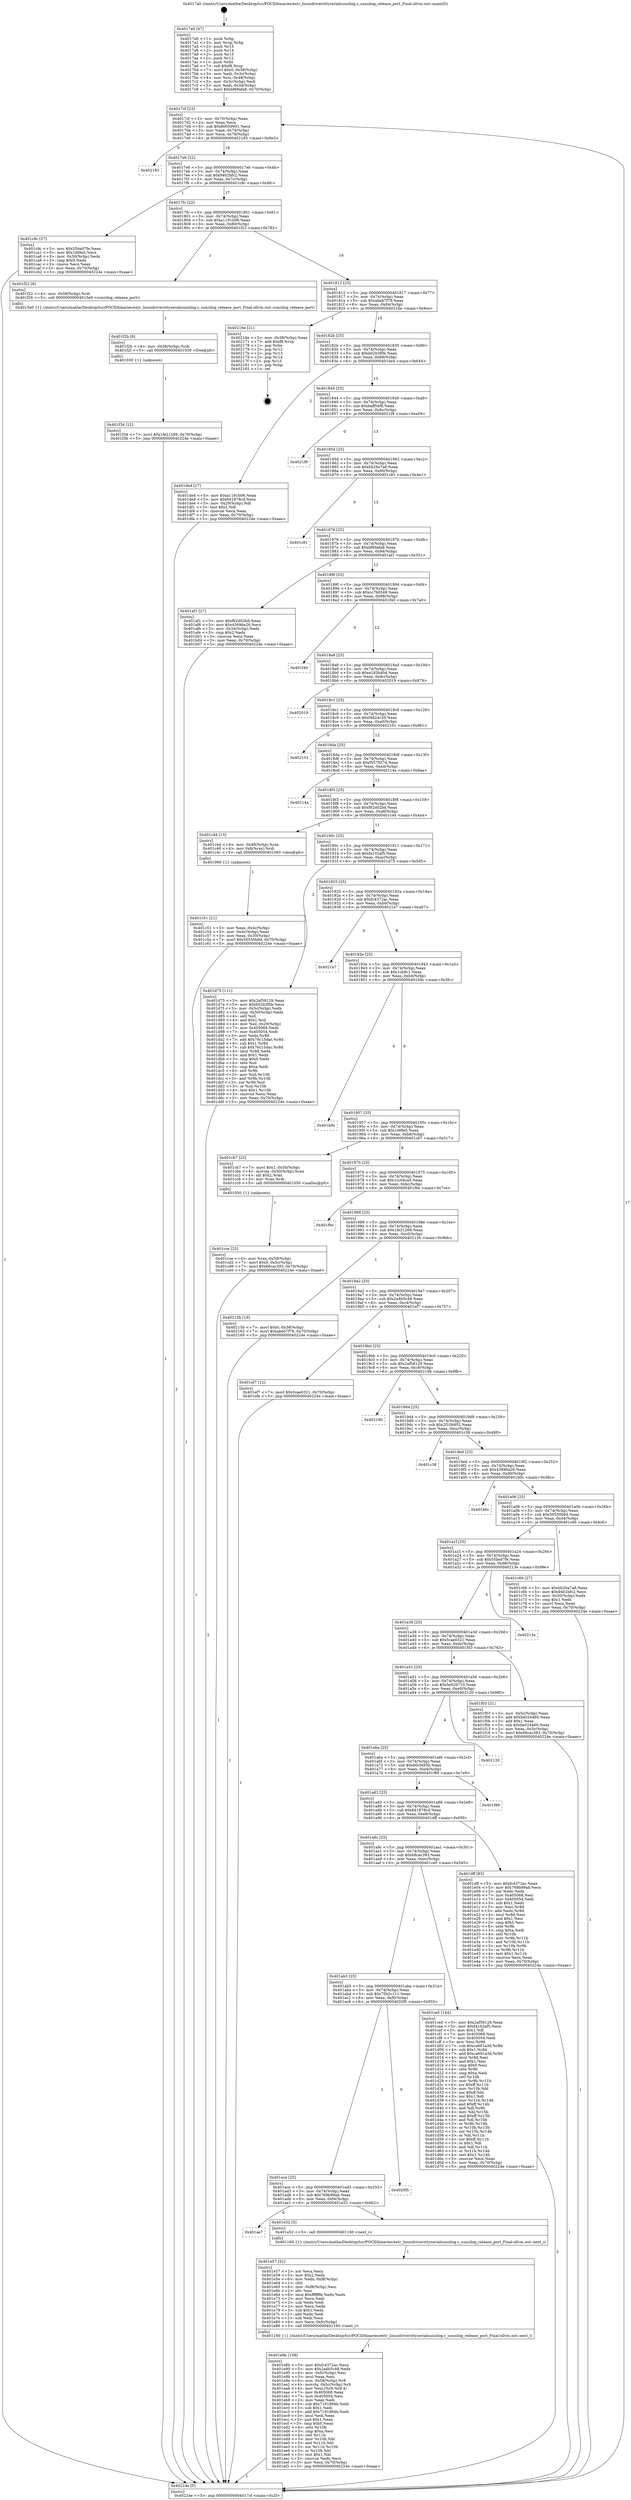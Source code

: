 digraph "0x4017a0" {
  label = "0x4017a0 (/mnt/c/Users/mathe/Desktop/tcc/POCII/binaries/extr_linuxdriversttyserialsunzilog.c_sunzilog_release_port_Final-ollvm.out::main(0))"
  labelloc = "t"
  node[shape=record]

  Entry [label="",width=0.3,height=0.3,shape=circle,fillcolor=black,style=filled]
  "0x4017cf" [label="{
     0x4017cf [23]\l
     | [instrs]\l
     &nbsp;&nbsp;0x4017cf \<+3\>: mov -0x70(%rbp),%eax\l
     &nbsp;&nbsp;0x4017d2 \<+2\>: mov %eax,%ecx\l
     &nbsp;&nbsp;0x4017d4 \<+6\>: sub $0x80059901,%ecx\l
     &nbsp;&nbsp;0x4017da \<+3\>: mov %eax,-0x74(%rbp)\l
     &nbsp;&nbsp;0x4017dd \<+3\>: mov %ecx,-0x78(%rbp)\l
     &nbsp;&nbsp;0x4017e0 \<+6\>: je 0000000000402183 \<main+0x9e3\>\l
  }"]
  "0x402183" [label="{
     0x402183\l
  }", style=dashed]
  "0x4017e6" [label="{
     0x4017e6 [22]\l
     | [instrs]\l
     &nbsp;&nbsp;0x4017e6 \<+5\>: jmp 00000000004017eb \<main+0x4b\>\l
     &nbsp;&nbsp;0x4017eb \<+3\>: mov -0x74(%rbp),%eax\l
     &nbsp;&nbsp;0x4017ee \<+5\>: sub $0x9402bfc2,%eax\l
     &nbsp;&nbsp;0x4017f3 \<+3\>: mov %eax,-0x7c(%rbp)\l
     &nbsp;&nbsp;0x4017f6 \<+6\>: je 0000000000401c9c \<main+0x4fc\>\l
  }"]
  Exit [label="",width=0.3,height=0.3,shape=circle,fillcolor=black,style=filled,peripheries=2]
  "0x401c9c" [label="{
     0x401c9c [27]\l
     | [instrs]\l
     &nbsp;&nbsp;0x401c9c \<+5\>: mov $0x55ba07fe,%eax\l
     &nbsp;&nbsp;0x401ca1 \<+5\>: mov $0x1fd9e5,%ecx\l
     &nbsp;&nbsp;0x401ca6 \<+3\>: mov -0x30(%rbp),%edx\l
     &nbsp;&nbsp;0x401ca9 \<+3\>: cmp $0x0,%edx\l
     &nbsp;&nbsp;0x401cac \<+3\>: cmove %ecx,%eax\l
     &nbsp;&nbsp;0x401caf \<+3\>: mov %eax,-0x70(%rbp)\l
     &nbsp;&nbsp;0x401cb2 \<+5\>: jmp 000000000040224e \<main+0xaae\>\l
  }"]
  "0x4017fc" [label="{
     0x4017fc [22]\l
     | [instrs]\l
     &nbsp;&nbsp;0x4017fc \<+5\>: jmp 0000000000401801 \<main+0x61\>\l
     &nbsp;&nbsp;0x401801 \<+3\>: mov -0x74(%rbp),%eax\l
     &nbsp;&nbsp;0x401804 \<+5\>: sub $0xa1191b06,%eax\l
     &nbsp;&nbsp;0x401809 \<+3\>: mov %eax,-0x80(%rbp)\l
     &nbsp;&nbsp;0x40180c \<+6\>: je 0000000000401f22 \<main+0x782\>\l
  }"]
  "0x401f34" [label="{
     0x401f34 [12]\l
     | [instrs]\l
     &nbsp;&nbsp;0x401f34 \<+7\>: movl $0x1fe21269,-0x70(%rbp)\l
     &nbsp;&nbsp;0x401f3b \<+5\>: jmp 000000000040224e \<main+0xaae\>\l
  }"]
  "0x401f22" [label="{
     0x401f22 [9]\l
     | [instrs]\l
     &nbsp;&nbsp;0x401f22 \<+4\>: mov -0x58(%rbp),%rdi\l
     &nbsp;&nbsp;0x401f26 \<+5\>: call 00000000004015e0 \<sunzilog_release_port\>\l
     | [calls]\l
     &nbsp;&nbsp;0x4015e0 \{1\} (/mnt/c/Users/mathe/Desktop/tcc/POCII/binaries/extr_linuxdriversttyserialsunzilog.c_sunzilog_release_port_Final-ollvm.out::sunzilog_release_port)\l
  }"]
  "0x401812" [label="{
     0x401812 [25]\l
     | [instrs]\l
     &nbsp;&nbsp;0x401812 \<+5\>: jmp 0000000000401817 \<main+0x77\>\l
     &nbsp;&nbsp;0x401817 \<+3\>: mov -0x74(%rbp),%eax\l
     &nbsp;&nbsp;0x40181a \<+5\>: sub $0xabeb7f78,%eax\l
     &nbsp;&nbsp;0x40181f \<+6\>: mov %eax,-0x84(%rbp)\l
     &nbsp;&nbsp;0x401825 \<+6\>: je 000000000040216e \<main+0x9ce\>\l
  }"]
  "0x401f2b" [label="{
     0x401f2b [9]\l
     | [instrs]\l
     &nbsp;&nbsp;0x401f2b \<+4\>: mov -0x58(%rbp),%rdi\l
     &nbsp;&nbsp;0x401f2f \<+5\>: call 0000000000401030 \<free@plt\>\l
     | [calls]\l
     &nbsp;&nbsp;0x401030 \{1\} (unknown)\l
  }"]
  "0x40216e" [label="{
     0x40216e [21]\l
     | [instrs]\l
     &nbsp;&nbsp;0x40216e \<+3\>: mov -0x38(%rbp),%eax\l
     &nbsp;&nbsp;0x402171 \<+7\>: add $0xf8,%rsp\l
     &nbsp;&nbsp;0x402178 \<+1\>: pop %rbx\l
     &nbsp;&nbsp;0x402179 \<+2\>: pop %r12\l
     &nbsp;&nbsp;0x40217b \<+2\>: pop %r13\l
     &nbsp;&nbsp;0x40217d \<+2\>: pop %r14\l
     &nbsp;&nbsp;0x40217f \<+2\>: pop %r15\l
     &nbsp;&nbsp;0x402181 \<+1\>: pop %rbp\l
     &nbsp;&nbsp;0x402182 \<+1\>: ret\l
  }"]
  "0x40182b" [label="{
     0x40182b [25]\l
     | [instrs]\l
     &nbsp;&nbsp;0x40182b \<+5\>: jmp 0000000000401830 \<main+0x90\>\l
     &nbsp;&nbsp;0x401830 \<+3\>: mov -0x74(%rbp),%eax\l
     &nbsp;&nbsp;0x401833 \<+5\>: sub $0xb02b3f0b,%eax\l
     &nbsp;&nbsp;0x401838 \<+6\>: mov %eax,-0x88(%rbp)\l
     &nbsp;&nbsp;0x40183e \<+6\>: je 0000000000401de4 \<main+0x644\>\l
  }"]
  "0x401e8b" [label="{
     0x401e8b [108]\l
     | [instrs]\l
     &nbsp;&nbsp;0x401e8b \<+5\>: mov $0xfc4372ac,%ecx\l
     &nbsp;&nbsp;0x401e90 \<+5\>: mov $0x2a4b5c48,%edx\l
     &nbsp;&nbsp;0x401e95 \<+6\>: mov -0xfc(%rbp),%esi\l
     &nbsp;&nbsp;0x401e9b \<+3\>: imul %eax,%esi\l
     &nbsp;&nbsp;0x401e9e \<+4\>: mov -0x58(%rbp),%r8\l
     &nbsp;&nbsp;0x401ea2 \<+4\>: movslq -0x5c(%rbp),%r9\l
     &nbsp;&nbsp;0x401ea6 \<+4\>: mov %esi,(%r8,%r9,4)\l
     &nbsp;&nbsp;0x401eaa \<+7\>: mov 0x405068,%eax\l
     &nbsp;&nbsp;0x401eb1 \<+7\>: mov 0x405054,%esi\l
     &nbsp;&nbsp;0x401eb8 \<+2\>: mov %eax,%edi\l
     &nbsp;&nbsp;0x401eba \<+6\>: sub $0x7191864b,%edi\l
     &nbsp;&nbsp;0x401ec0 \<+3\>: sub $0x1,%edi\l
     &nbsp;&nbsp;0x401ec3 \<+6\>: add $0x7191864b,%edi\l
     &nbsp;&nbsp;0x401ec9 \<+3\>: imul %edi,%eax\l
     &nbsp;&nbsp;0x401ecc \<+3\>: and $0x1,%eax\l
     &nbsp;&nbsp;0x401ecf \<+3\>: cmp $0x0,%eax\l
     &nbsp;&nbsp;0x401ed2 \<+4\>: sete %r10b\l
     &nbsp;&nbsp;0x401ed6 \<+3\>: cmp $0xa,%esi\l
     &nbsp;&nbsp;0x401ed9 \<+4\>: setl %r11b\l
     &nbsp;&nbsp;0x401edd \<+3\>: mov %r10b,%bl\l
     &nbsp;&nbsp;0x401ee0 \<+3\>: and %r11b,%bl\l
     &nbsp;&nbsp;0x401ee3 \<+3\>: xor %r11b,%r10b\l
     &nbsp;&nbsp;0x401ee6 \<+3\>: or %r10b,%bl\l
     &nbsp;&nbsp;0x401ee9 \<+3\>: test $0x1,%bl\l
     &nbsp;&nbsp;0x401eec \<+3\>: cmovne %edx,%ecx\l
     &nbsp;&nbsp;0x401eef \<+3\>: mov %ecx,-0x70(%rbp)\l
     &nbsp;&nbsp;0x401ef2 \<+5\>: jmp 000000000040224e \<main+0xaae\>\l
  }"]
  "0x401de4" [label="{
     0x401de4 [27]\l
     | [instrs]\l
     &nbsp;&nbsp;0x401de4 \<+5\>: mov $0xa1191b06,%eax\l
     &nbsp;&nbsp;0x401de9 \<+5\>: mov $0x641878cd,%ecx\l
     &nbsp;&nbsp;0x401dee \<+3\>: mov -0x29(%rbp),%dl\l
     &nbsp;&nbsp;0x401df1 \<+3\>: test $0x1,%dl\l
     &nbsp;&nbsp;0x401df4 \<+3\>: cmovne %ecx,%eax\l
     &nbsp;&nbsp;0x401df7 \<+3\>: mov %eax,-0x70(%rbp)\l
     &nbsp;&nbsp;0x401dfa \<+5\>: jmp 000000000040224e \<main+0xaae\>\l
  }"]
  "0x401844" [label="{
     0x401844 [25]\l
     | [instrs]\l
     &nbsp;&nbsp;0x401844 \<+5\>: jmp 0000000000401849 \<main+0xa9\>\l
     &nbsp;&nbsp;0x401849 \<+3\>: mov -0x74(%rbp),%eax\l
     &nbsp;&nbsp;0x40184c \<+5\>: sub $0xbaff54f8,%eax\l
     &nbsp;&nbsp;0x401851 \<+6\>: mov %eax,-0x8c(%rbp)\l
     &nbsp;&nbsp;0x401857 \<+6\>: je 00000000004021f9 \<main+0xa59\>\l
  }"]
  "0x401e57" [label="{
     0x401e57 [52]\l
     | [instrs]\l
     &nbsp;&nbsp;0x401e57 \<+2\>: xor %ecx,%ecx\l
     &nbsp;&nbsp;0x401e59 \<+5\>: mov $0x2,%edx\l
     &nbsp;&nbsp;0x401e5e \<+6\>: mov %edx,-0xf8(%rbp)\l
     &nbsp;&nbsp;0x401e64 \<+1\>: cltd\l
     &nbsp;&nbsp;0x401e65 \<+6\>: mov -0xf8(%rbp),%esi\l
     &nbsp;&nbsp;0x401e6b \<+2\>: idiv %esi\l
     &nbsp;&nbsp;0x401e6d \<+6\>: imul $0xfffffffe,%edx,%edx\l
     &nbsp;&nbsp;0x401e73 \<+2\>: mov %ecx,%edi\l
     &nbsp;&nbsp;0x401e75 \<+2\>: sub %edx,%edi\l
     &nbsp;&nbsp;0x401e77 \<+2\>: mov %ecx,%edx\l
     &nbsp;&nbsp;0x401e79 \<+3\>: sub $0x1,%edx\l
     &nbsp;&nbsp;0x401e7c \<+2\>: add %edx,%edi\l
     &nbsp;&nbsp;0x401e7e \<+2\>: sub %edi,%ecx\l
     &nbsp;&nbsp;0x401e80 \<+6\>: mov %ecx,-0xfc(%rbp)\l
     &nbsp;&nbsp;0x401e86 \<+5\>: call 0000000000401160 \<next_i\>\l
     | [calls]\l
     &nbsp;&nbsp;0x401160 \{1\} (/mnt/c/Users/mathe/Desktop/tcc/POCII/binaries/extr_linuxdriversttyserialsunzilog.c_sunzilog_release_port_Final-ollvm.out::next_i)\l
  }"]
  "0x4021f9" [label="{
     0x4021f9\l
  }", style=dashed]
  "0x40185d" [label="{
     0x40185d [25]\l
     | [instrs]\l
     &nbsp;&nbsp;0x40185d \<+5\>: jmp 0000000000401862 \<main+0xc2\>\l
     &nbsp;&nbsp;0x401862 \<+3\>: mov -0x74(%rbp),%eax\l
     &nbsp;&nbsp;0x401865 \<+5\>: sub $0xbb29a7a8,%eax\l
     &nbsp;&nbsp;0x40186a \<+6\>: mov %eax,-0x90(%rbp)\l
     &nbsp;&nbsp;0x401870 \<+6\>: je 0000000000401c81 \<main+0x4e1\>\l
  }"]
  "0x401ae7" [label="{
     0x401ae7\l
  }", style=dashed]
  "0x401c81" [label="{
     0x401c81\l
  }", style=dashed]
  "0x401876" [label="{
     0x401876 [25]\l
     | [instrs]\l
     &nbsp;&nbsp;0x401876 \<+5\>: jmp 000000000040187b \<main+0xdb\>\l
     &nbsp;&nbsp;0x40187b \<+3\>: mov -0x74(%rbp),%eax\l
     &nbsp;&nbsp;0x40187e \<+5\>: sub $0xbf69afa8,%eax\l
     &nbsp;&nbsp;0x401883 \<+6\>: mov %eax,-0x94(%rbp)\l
     &nbsp;&nbsp;0x401889 \<+6\>: je 0000000000401af1 \<main+0x351\>\l
  }"]
  "0x401e52" [label="{
     0x401e52 [5]\l
     | [instrs]\l
     &nbsp;&nbsp;0x401e52 \<+5\>: call 0000000000401160 \<next_i\>\l
     | [calls]\l
     &nbsp;&nbsp;0x401160 \{1\} (/mnt/c/Users/mathe/Desktop/tcc/POCII/binaries/extr_linuxdriversttyserialsunzilog.c_sunzilog_release_port_Final-ollvm.out::next_i)\l
  }"]
  "0x401af1" [label="{
     0x401af1 [27]\l
     | [instrs]\l
     &nbsp;&nbsp;0x401af1 \<+5\>: mov $0xf62d02bd,%eax\l
     &nbsp;&nbsp;0x401af6 \<+5\>: mov $0x43696a26,%ecx\l
     &nbsp;&nbsp;0x401afb \<+3\>: mov -0x34(%rbp),%edx\l
     &nbsp;&nbsp;0x401afe \<+3\>: cmp $0x2,%edx\l
     &nbsp;&nbsp;0x401b01 \<+3\>: cmovne %ecx,%eax\l
     &nbsp;&nbsp;0x401b04 \<+3\>: mov %eax,-0x70(%rbp)\l
     &nbsp;&nbsp;0x401b07 \<+5\>: jmp 000000000040224e \<main+0xaae\>\l
  }"]
  "0x40188f" [label="{
     0x40188f [25]\l
     | [instrs]\l
     &nbsp;&nbsp;0x40188f \<+5\>: jmp 0000000000401894 \<main+0xf4\>\l
     &nbsp;&nbsp;0x401894 \<+3\>: mov -0x74(%rbp),%eax\l
     &nbsp;&nbsp;0x401897 \<+5\>: sub $0xcc7b0549,%eax\l
     &nbsp;&nbsp;0x40189c \<+6\>: mov %eax,-0x98(%rbp)\l
     &nbsp;&nbsp;0x4018a2 \<+6\>: je 0000000000401f40 \<main+0x7a0\>\l
  }"]
  "0x40224e" [label="{
     0x40224e [5]\l
     | [instrs]\l
     &nbsp;&nbsp;0x40224e \<+5\>: jmp 00000000004017cf \<main+0x2f\>\l
  }"]
  "0x4017a0" [label="{
     0x4017a0 [47]\l
     | [instrs]\l
     &nbsp;&nbsp;0x4017a0 \<+1\>: push %rbp\l
     &nbsp;&nbsp;0x4017a1 \<+3\>: mov %rsp,%rbp\l
     &nbsp;&nbsp;0x4017a4 \<+2\>: push %r15\l
     &nbsp;&nbsp;0x4017a6 \<+2\>: push %r14\l
     &nbsp;&nbsp;0x4017a8 \<+2\>: push %r13\l
     &nbsp;&nbsp;0x4017aa \<+2\>: push %r12\l
     &nbsp;&nbsp;0x4017ac \<+1\>: push %rbx\l
     &nbsp;&nbsp;0x4017ad \<+7\>: sub $0xf8,%rsp\l
     &nbsp;&nbsp;0x4017b4 \<+7\>: movl $0x0,-0x38(%rbp)\l
     &nbsp;&nbsp;0x4017bb \<+3\>: mov %edi,-0x3c(%rbp)\l
     &nbsp;&nbsp;0x4017be \<+4\>: mov %rsi,-0x48(%rbp)\l
     &nbsp;&nbsp;0x4017c2 \<+3\>: mov -0x3c(%rbp),%edi\l
     &nbsp;&nbsp;0x4017c5 \<+3\>: mov %edi,-0x34(%rbp)\l
     &nbsp;&nbsp;0x4017c8 \<+7\>: movl $0xbf69afa8,-0x70(%rbp)\l
  }"]
  "0x401ace" [label="{
     0x401ace [25]\l
     | [instrs]\l
     &nbsp;&nbsp;0x401ace \<+5\>: jmp 0000000000401ad3 \<main+0x333\>\l
     &nbsp;&nbsp;0x401ad3 \<+3\>: mov -0x74(%rbp),%eax\l
     &nbsp;&nbsp;0x401ad6 \<+5\>: sub $0x769b99ab,%eax\l
     &nbsp;&nbsp;0x401adb \<+6\>: mov %eax,-0xf4(%rbp)\l
     &nbsp;&nbsp;0x401ae1 \<+6\>: je 0000000000401e52 \<main+0x6b2\>\l
  }"]
  "0x401f40" [label="{
     0x401f40\l
  }", style=dashed]
  "0x4018a8" [label="{
     0x4018a8 [25]\l
     | [instrs]\l
     &nbsp;&nbsp;0x4018a8 \<+5\>: jmp 00000000004018ad \<main+0x10d\>\l
     &nbsp;&nbsp;0x4018ad \<+3\>: mov -0x74(%rbp),%eax\l
     &nbsp;&nbsp;0x4018b0 \<+5\>: sub $0xe183b40d,%eax\l
     &nbsp;&nbsp;0x4018b5 \<+6\>: mov %eax,-0x9c(%rbp)\l
     &nbsp;&nbsp;0x4018bb \<+6\>: je 0000000000402019 \<main+0x879\>\l
  }"]
  "0x4020f5" [label="{
     0x4020f5\l
  }", style=dashed]
  "0x402019" [label="{
     0x402019\l
  }", style=dashed]
  "0x4018c1" [label="{
     0x4018c1 [25]\l
     | [instrs]\l
     &nbsp;&nbsp;0x4018c1 \<+5\>: jmp 00000000004018c6 \<main+0x126\>\l
     &nbsp;&nbsp;0x4018c6 \<+3\>: mov -0x74(%rbp),%eax\l
     &nbsp;&nbsp;0x4018c9 \<+5\>: sub $0xf4624c35,%eax\l
     &nbsp;&nbsp;0x4018ce \<+6\>: mov %eax,-0xa0(%rbp)\l
     &nbsp;&nbsp;0x4018d4 \<+6\>: je 0000000000402101 \<main+0x961\>\l
  }"]
  "0x401ab5" [label="{
     0x401ab5 [25]\l
     | [instrs]\l
     &nbsp;&nbsp;0x401ab5 \<+5\>: jmp 0000000000401aba \<main+0x31a\>\l
     &nbsp;&nbsp;0x401aba \<+3\>: mov -0x74(%rbp),%eax\l
     &nbsp;&nbsp;0x401abd \<+5\>: sub $0x75b2c111,%eax\l
     &nbsp;&nbsp;0x401ac2 \<+6\>: mov %eax,-0xf0(%rbp)\l
     &nbsp;&nbsp;0x401ac8 \<+6\>: je 00000000004020f5 \<main+0x955\>\l
  }"]
  "0x402101" [label="{
     0x402101\l
  }", style=dashed]
  "0x4018da" [label="{
     0x4018da [25]\l
     | [instrs]\l
     &nbsp;&nbsp;0x4018da \<+5\>: jmp 00000000004018df \<main+0x13f\>\l
     &nbsp;&nbsp;0x4018df \<+3\>: mov -0x74(%rbp),%eax\l
     &nbsp;&nbsp;0x4018e2 \<+5\>: sub $0xf557837d,%eax\l
     &nbsp;&nbsp;0x4018e7 \<+6\>: mov %eax,-0xa4(%rbp)\l
     &nbsp;&nbsp;0x4018ed \<+6\>: je 000000000040214a \<main+0x9aa\>\l
  }"]
  "0x401ce5" [label="{
     0x401ce5 [144]\l
     | [instrs]\l
     &nbsp;&nbsp;0x401ce5 \<+5\>: mov $0x2af58129,%eax\l
     &nbsp;&nbsp;0x401cea \<+5\>: mov $0xfa102af5,%ecx\l
     &nbsp;&nbsp;0x401cef \<+2\>: mov $0x1,%dl\l
     &nbsp;&nbsp;0x401cf1 \<+7\>: mov 0x405068,%esi\l
     &nbsp;&nbsp;0x401cf8 \<+7\>: mov 0x405054,%edi\l
     &nbsp;&nbsp;0x401cff \<+3\>: mov %esi,%r8d\l
     &nbsp;&nbsp;0x401d02 \<+7\>: sub $0xca601a3d,%r8d\l
     &nbsp;&nbsp;0x401d09 \<+4\>: sub $0x1,%r8d\l
     &nbsp;&nbsp;0x401d0d \<+7\>: add $0xca601a3d,%r8d\l
     &nbsp;&nbsp;0x401d14 \<+4\>: imul %r8d,%esi\l
     &nbsp;&nbsp;0x401d18 \<+3\>: and $0x1,%esi\l
     &nbsp;&nbsp;0x401d1b \<+3\>: cmp $0x0,%esi\l
     &nbsp;&nbsp;0x401d1e \<+4\>: sete %r9b\l
     &nbsp;&nbsp;0x401d22 \<+3\>: cmp $0xa,%edi\l
     &nbsp;&nbsp;0x401d25 \<+4\>: setl %r10b\l
     &nbsp;&nbsp;0x401d29 \<+3\>: mov %r9b,%r11b\l
     &nbsp;&nbsp;0x401d2c \<+4\>: xor $0xff,%r11b\l
     &nbsp;&nbsp;0x401d30 \<+3\>: mov %r10b,%bl\l
     &nbsp;&nbsp;0x401d33 \<+3\>: xor $0xff,%bl\l
     &nbsp;&nbsp;0x401d36 \<+3\>: xor $0x1,%dl\l
     &nbsp;&nbsp;0x401d39 \<+3\>: mov %r11b,%r14b\l
     &nbsp;&nbsp;0x401d3c \<+4\>: and $0xff,%r14b\l
     &nbsp;&nbsp;0x401d40 \<+3\>: and %dl,%r9b\l
     &nbsp;&nbsp;0x401d43 \<+3\>: mov %bl,%r15b\l
     &nbsp;&nbsp;0x401d46 \<+4\>: and $0xff,%r15b\l
     &nbsp;&nbsp;0x401d4a \<+3\>: and %dl,%r10b\l
     &nbsp;&nbsp;0x401d4d \<+3\>: or %r9b,%r14b\l
     &nbsp;&nbsp;0x401d50 \<+3\>: or %r10b,%r15b\l
     &nbsp;&nbsp;0x401d53 \<+3\>: xor %r15b,%r14b\l
     &nbsp;&nbsp;0x401d56 \<+3\>: or %bl,%r11b\l
     &nbsp;&nbsp;0x401d59 \<+4\>: xor $0xff,%r11b\l
     &nbsp;&nbsp;0x401d5d \<+3\>: or $0x1,%dl\l
     &nbsp;&nbsp;0x401d60 \<+3\>: and %dl,%r11b\l
     &nbsp;&nbsp;0x401d63 \<+3\>: or %r11b,%r14b\l
     &nbsp;&nbsp;0x401d66 \<+4\>: test $0x1,%r14b\l
     &nbsp;&nbsp;0x401d6a \<+3\>: cmovne %ecx,%eax\l
     &nbsp;&nbsp;0x401d6d \<+3\>: mov %eax,-0x70(%rbp)\l
     &nbsp;&nbsp;0x401d70 \<+5\>: jmp 000000000040224e \<main+0xaae\>\l
  }"]
  "0x40214a" [label="{
     0x40214a\l
  }", style=dashed]
  "0x4018f3" [label="{
     0x4018f3 [25]\l
     | [instrs]\l
     &nbsp;&nbsp;0x4018f3 \<+5\>: jmp 00000000004018f8 \<main+0x158\>\l
     &nbsp;&nbsp;0x4018f8 \<+3\>: mov -0x74(%rbp),%eax\l
     &nbsp;&nbsp;0x4018fb \<+5\>: sub $0xf62d02bd,%eax\l
     &nbsp;&nbsp;0x401900 \<+6\>: mov %eax,-0xa8(%rbp)\l
     &nbsp;&nbsp;0x401906 \<+6\>: je 0000000000401c44 \<main+0x4a4\>\l
  }"]
  "0x401a9c" [label="{
     0x401a9c [25]\l
     | [instrs]\l
     &nbsp;&nbsp;0x401a9c \<+5\>: jmp 0000000000401aa1 \<main+0x301\>\l
     &nbsp;&nbsp;0x401aa1 \<+3\>: mov -0x74(%rbp),%eax\l
     &nbsp;&nbsp;0x401aa4 \<+5\>: sub $0x68cac393,%eax\l
     &nbsp;&nbsp;0x401aa9 \<+6\>: mov %eax,-0xec(%rbp)\l
     &nbsp;&nbsp;0x401aaf \<+6\>: je 0000000000401ce5 \<main+0x545\>\l
  }"]
  "0x401c44" [label="{
     0x401c44 [13]\l
     | [instrs]\l
     &nbsp;&nbsp;0x401c44 \<+4\>: mov -0x48(%rbp),%rax\l
     &nbsp;&nbsp;0x401c48 \<+4\>: mov 0x8(%rax),%rdi\l
     &nbsp;&nbsp;0x401c4c \<+5\>: call 0000000000401060 \<atoi@plt\>\l
     | [calls]\l
     &nbsp;&nbsp;0x401060 \{1\} (unknown)\l
  }"]
  "0x40190c" [label="{
     0x40190c [25]\l
     | [instrs]\l
     &nbsp;&nbsp;0x40190c \<+5\>: jmp 0000000000401911 \<main+0x171\>\l
     &nbsp;&nbsp;0x401911 \<+3\>: mov -0x74(%rbp),%eax\l
     &nbsp;&nbsp;0x401914 \<+5\>: sub $0xfa102af5,%eax\l
     &nbsp;&nbsp;0x401919 \<+6\>: mov %eax,-0xac(%rbp)\l
     &nbsp;&nbsp;0x40191f \<+6\>: je 0000000000401d75 \<main+0x5d5\>\l
  }"]
  "0x401c51" [label="{
     0x401c51 [21]\l
     | [instrs]\l
     &nbsp;&nbsp;0x401c51 \<+3\>: mov %eax,-0x4c(%rbp)\l
     &nbsp;&nbsp;0x401c54 \<+3\>: mov -0x4c(%rbp),%eax\l
     &nbsp;&nbsp;0x401c57 \<+3\>: mov %eax,-0x30(%rbp)\l
     &nbsp;&nbsp;0x401c5a \<+7\>: movl $0x50550b6d,-0x70(%rbp)\l
     &nbsp;&nbsp;0x401c61 \<+5\>: jmp 000000000040224e \<main+0xaae\>\l
  }"]
  "0x401dff" [label="{
     0x401dff [83]\l
     | [instrs]\l
     &nbsp;&nbsp;0x401dff \<+5\>: mov $0xfc4372ac,%eax\l
     &nbsp;&nbsp;0x401e04 \<+5\>: mov $0x769b99ab,%ecx\l
     &nbsp;&nbsp;0x401e09 \<+2\>: xor %edx,%edx\l
     &nbsp;&nbsp;0x401e0b \<+7\>: mov 0x405068,%esi\l
     &nbsp;&nbsp;0x401e12 \<+7\>: mov 0x405054,%edi\l
     &nbsp;&nbsp;0x401e19 \<+3\>: sub $0x1,%edx\l
     &nbsp;&nbsp;0x401e1c \<+3\>: mov %esi,%r8d\l
     &nbsp;&nbsp;0x401e1f \<+3\>: add %edx,%r8d\l
     &nbsp;&nbsp;0x401e22 \<+4\>: imul %r8d,%esi\l
     &nbsp;&nbsp;0x401e26 \<+3\>: and $0x1,%esi\l
     &nbsp;&nbsp;0x401e29 \<+3\>: cmp $0x0,%esi\l
     &nbsp;&nbsp;0x401e2c \<+4\>: sete %r9b\l
     &nbsp;&nbsp;0x401e30 \<+3\>: cmp $0xa,%edi\l
     &nbsp;&nbsp;0x401e33 \<+4\>: setl %r10b\l
     &nbsp;&nbsp;0x401e37 \<+3\>: mov %r9b,%r11b\l
     &nbsp;&nbsp;0x401e3a \<+3\>: and %r10b,%r11b\l
     &nbsp;&nbsp;0x401e3d \<+3\>: xor %r10b,%r9b\l
     &nbsp;&nbsp;0x401e40 \<+3\>: or %r9b,%r11b\l
     &nbsp;&nbsp;0x401e43 \<+4\>: test $0x1,%r11b\l
     &nbsp;&nbsp;0x401e47 \<+3\>: cmovne %ecx,%eax\l
     &nbsp;&nbsp;0x401e4a \<+3\>: mov %eax,-0x70(%rbp)\l
     &nbsp;&nbsp;0x401e4d \<+5\>: jmp 000000000040224e \<main+0xaae\>\l
  }"]
  "0x401d75" [label="{
     0x401d75 [111]\l
     | [instrs]\l
     &nbsp;&nbsp;0x401d75 \<+5\>: mov $0x2af58129,%eax\l
     &nbsp;&nbsp;0x401d7a \<+5\>: mov $0xb02b3f0b,%ecx\l
     &nbsp;&nbsp;0x401d7f \<+3\>: mov -0x5c(%rbp),%edx\l
     &nbsp;&nbsp;0x401d82 \<+3\>: cmp -0x50(%rbp),%edx\l
     &nbsp;&nbsp;0x401d85 \<+4\>: setl %sil\l
     &nbsp;&nbsp;0x401d89 \<+4\>: and $0x1,%sil\l
     &nbsp;&nbsp;0x401d8d \<+4\>: mov %sil,-0x29(%rbp)\l
     &nbsp;&nbsp;0x401d91 \<+7\>: mov 0x405068,%edx\l
     &nbsp;&nbsp;0x401d98 \<+7\>: mov 0x405054,%edi\l
     &nbsp;&nbsp;0x401d9f \<+3\>: mov %edx,%r8d\l
     &nbsp;&nbsp;0x401da2 \<+7\>: add $0x76c15dac,%r8d\l
     &nbsp;&nbsp;0x401da9 \<+4\>: sub $0x1,%r8d\l
     &nbsp;&nbsp;0x401dad \<+7\>: sub $0x76c15dac,%r8d\l
     &nbsp;&nbsp;0x401db4 \<+4\>: imul %r8d,%edx\l
     &nbsp;&nbsp;0x401db8 \<+3\>: and $0x1,%edx\l
     &nbsp;&nbsp;0x401dbb \<+3\>: cmp $0x0,%edx\l
     &nbsp;&nbsp;0x401dbe \<+4\>: sete %sil\l
     &nbsp;&nbsp;0x401dc2 \<+3\>: cmp $0xa,%edi\l
     &nbsp;&nbsp;0x401dc5 \<+4\>: setl %r9b\l
     &nbsp;&nbsp;0x401dc9 \<+3\>: mov %sil,%r10b\l
     &nbsp;&nbsp;0x401dcc \<+3\>: and %r9b,%r10b\l
     &nbsp;&nbsp;0x401dcf \<+3\>: xor %r9b,%sil\l
     &nbsp;&nbsp;0x401dd2 \<+3\>: or %sil,%r10b\l
     &nbsp;&nbsp;0x401dd5 \<+4\>: test $0x1,%r10b\l
     &nbsp;&nbsp;0x401dd9 \<+3\>: cmovne %ecx,%eax\l
     &nbsp;&nbsp;0x401ddc \<+3\>: mov %eax,-0x70(%rbp)\l
     &nbsp;&nbsp;0x401ddf \<+5\>: jmp 000000000040224e \<main+0xaae\>\l
  }"]
  "0x401925" [label="{
     0x401925 [25]\l
     | [instrs]\l
     &nbsp;&nbsp;0x401925 \<+5\>: jmp 000000000040192a \<main+0x18a\>\l
     &nbsp;&nbsp;0x40192a \<+3\>: mov -0x74(%rbp),%eax\l
     &nbsp;&nbsp;0x40192d \<+5\>: sub $0xfc4372ac,%eax\l
     &nbsp;&nbsp;0x401932 \<+6\>: mov %eax,-0xb0(%rbp)\l
     &nbsp;&nbsp;0x401938 \<+6\>: je 00000000004021a7 \<main+0xa07\>\l
  }"]
  "0x401a83" [label="{
     0x401a83 [25]\l
     | [instrs]\l
     &nbsp;&nbsp;0x401a83 \<+5\>: jmp 0000000000401a88 \<main+0x2e8\>\l
     &nbsp;&nbsp;0x401a88 \<+3\>: mov -0x74(%rbp),%eax\l
     &nbsp;&nbsp;0x401a8b \<+5\>: sub $0x641878cd,%eax\l
     &nbsp;&nbsp;0x401a90 \<+6\>: mov %eax,-0xe8(%rbp)\l
     &nbsp;&nbsp;0x401a96 \<+6\>: je 0000000000401dff \<main+0x65f\>\l
  }"]
  "0x4021a7" [label="{
     0x4021a7\l
  }", style=dashed]
  "0x40193e" [label="{
     0x40193e [25]\l
     | [instrs]\l
     &nbsp;&nbsp;0x40193e \<+5\>: jmp 0000000000401943 \<main+0x1a3\>\l
     &nbsp;&nbsp;0x401943 \<+3\>: mov -0x74(%rbp),%eax\l
     &nbsp;&nbsp;0x401946 \<+5\>: sub $0x1cb9c1,%eax\l
     &nbsp;&nbsp;0x40194b \<+6\>: mov %eax,-0xb4(%rbp)\l
     &nbsp;&nbsp;0x401951 \<+6\>: je 0000000000401b9c \<main+0x3fc\>\l
  }"]
  "0x401f89" [label="{
     0x401f89\l
  }", style=dashed]
  "0x401b9c" [label="{
     0x401b9c\l
  }", style=dashed]
  "0x401957" [label="{
     0x401957 [25]\l
     | [instrs]\l
     &nbsp;&nbsp;0x401957 \<+5\>: jmp 000000000040195c \<main+0x1bc\>\l
     &nbsp;&nbsp;0x40195c \<+3\>: mov -0x74(%rbp),%eax\l
     &nbsp;&nbsp;0x40195f \<+5\>: sub $0x1fd9e5,%eax\l
     &nbsp;&nbsp;0x401964 \<+6\>: mov %eax,-0xb8(%rbp)\l
     &nbsp;&nbsp;0x40196a \<+6\>: je 0000000000401cb7 \<main+0x517\>\l
  }"]
  "0x401a6a" [label="{
     0x401a6a [25]\l
     | [instrs]\l
     &nbsp;&nbsp;0x401a6a \<+5\>: jmp 0000000000401a6f \<main+0x2cf\>\l
     &nbsp;&nbsp;0x401a6f \<+3\>: mov -0x74(%rbp),%eax\l
     &nbsp;&nbsp;0x401a72 \<+5\>: sub $0x60cf495b,%eax\l
     &nbsp;&nbsp;0x401a77 \<+6\>: mov %eax,-0xe4(%rbp)\l
     &nbsp;&nbsp;0x401a7d \<+6\>: je 0000000000401f89 \<main+0x7e9\>\l
  }"]
  "0x401cb7" [label="{
     0x401cb7 [23]\l
     | [instrs]\l
     &nbsp;&nbsp;0x401cb7 \<+7\>: movl $0x1,-0x50(%rbp)\l
     &nbsp;&nbsp;0x401cbe \<+4\>: movslq -0x50(%rbp),%rax\l
     &nbsp;&nbsp;0x401cc2 \<+4\>: shl $0x2,%rax\l
     &nbsp;&nbsp;0x401cc6 \<+3\>: mov %rax,%rdi\l
     &nbsp;&nbsp;0x401cc9 \<+5\>: call 0000000000401050 \<malloc@plt\>\l
     | [calls]\l
     &nbsp;&nbsp;0x401050 \{1\} (unknown)\l
  }"]
  "0x401970" [label="{
     0x401970 [25]\l
     | [instrs]\l
     &nbsp;&nbsp;0x401970 \<+5\>: jmp 0000000000401975 \<main+0x1d5\>\l
     &nbsp;&nbsp;0x401975 \<+3\>: mov -0x74(%rbp),%eax\l
     &nbsp;&nbsp;0x401978 \<+5\>: sub $0x1cc04ca5,%eax\l
     &nbsp;&nbsp;0x40197d \<+6\>: mov %eax,-0xbc(%rbp)\l
     &nbsp;&nbsp;0x401983 \<+6\>: je 0000000000401f6e \<main+0x7ce\>\l
  }"]
  "0x402120" [label="{
     0x402120\l
  }", style=dashed]
  "0x401f6e" [label="{
     0x401f6e\l
  }", style=dashed]
  "0x401989" [label="{
     0x401989 [25]\l
     | [instrs]\l
     &nbsp;&nbsp;0x401989 \<+5\>: jmp 000000000040198e \<main+0x1ee\>\l
     &nbsp;&nbsp;0x40198e \<+3\>: mov -0x74(%rbp),%eax\l
     &nbsp;&nbsp;0x401991 \<+5\>: sub $0x1fe21269,%eax\l
     &nbsp;&nbsp;0x401996 \<+6\>: mov %eax,-0xc0(%rbp)\l
     &nbsp;&nbsp;0x40199c \<+6\>: je 000000000040215b \<main+0x9bb\>\l
  }"]
  "0x401a51" [label="{
     0x401a51 [25]\l
     | [instrs]\l
     &nbsp;&nbsp;0x401a51 \<+5\>: jmp 0000000000401a56 \<main+0x2b6\>\l
     &nbsp;&nbsp;0x401a56 \<+3\>: mov -0x74(%rbp),%eax\l
     &nbsp;&nbsp;0x401a59 \<+5\>: sub $0x5e026710,%eax\l
     &nbsp;&nbsp;0x401a5e \<+6\>: mov %eax,-0xe0(%rbp)\l
     &nbsp;&nbsp;0x401a64 \<+6\>: je 0000000000402120 \<main+0x980\>\l
  }"]
  "0x40215b" [label="{
     0x40215b [19]\l
     | [instrs]\l
     &nbsp;&nbsp;0x40215b \<+7\>: movl $0x0,-0x38(%rbp)\l
     &nbsp;&nbsp;0x402162 \<+7\>: movl $0xabeb7f78,-0x70(%rbp)\l
     &nbsp;&nbsp;0x402169 \<+5\>: jmp 000000000040224e \<main+0xaae\>\l
  }"]
  "0x4019a2" [label="{
     0x4019a2 [25]\l
     | [instrs]\l
     &nbsp;&nbsp;0x4019a2 \<+5\>: jmp 00000000004019a7 \<main+0x207\>\l
     &nbsp;&nbsp;0x4019a7 \<+3\>: mov -0x74(%rbp),%eax\l
     &nbsp;&nbsp;0x4019aa \<+5\>: sub $0x2a4b5c48,%eax\l
     &nbsp;&nbsp;0x4019af \<+6\>: mov %eax,-0xc4(%rbp)\l
     &nbsp;&nbsp;0x4019b5 \<+6\>: je 0000000000401ef7 \<main+0x757\>\l
  }"]
  "0x401f03" [label="{
     0x401f03 [31]\l
     | [instrs]\l
     &nbsp;&nbsp;0x401f03 \<+3\>: mov -0x5c(%rbp),%eax\l
     &nbsp;&nbsp;0x401f06 \<+5\>: add $0xba024460,%eax\l
     &nbsp;&nbsp;0x401f0b \<+3\>: add $0x1,%eax\l
     &nbsp;&nbsp;0x401f0e \<+5\>: sub $0xba024460,%eax\l
     &nbsp;&nbsp;0x401f13 \<+3\>: mov %eax,-0x5c(%rbp)\l
     &nbsp;&nbsp;0x401f16 \<+7\>: movl $0x68cac393,-0x70(%rbp)\l
     &nbsp;&nbsp;0x401f1d \<+5\>: jmp 000000000040224e \<main+0xaae\>\l
  }"]
  "0x401ef7" [label="{
     0x401ef7 [12]\l
     | [instrs]\l
     &nbsp;&nbsp;0x401ef7 \<+7\>: movl $0x5cae0321,-0x70(%rbp)\l
     &nbsp;&nbsp;0x401efe \<+5\>: jmp 000000000040224e \<main+0xaae\>\l
  }"]
  "0x4019bb" [label="{
     0x4019bb [25]\l
     | [instrs]\l
     &nbsp;&nbsp;0x4019bb \<+5\>: jmp 00000000004019c0 \<main+0x220\>\l
     &nbsp;&nbsp;0x4019c0 \<+3\>: mov -0x74(%rbp),%eax\l
     &nbsp;&nbsp;0x4019c3 \<+5\>: sub $0x2af58129,%eax\l
     &nbsp;&nbsp;0x4019c8 \<+6\>: mov %eax,-0xc8(%rbp)\l
     &nbsp;&nbsp;0x4019ce \<+6\>: je 000000000040219b \<main+0x9fb\>\l
  }"]
  "0x401a38" [label="{
     0x401a38 [25]\l
     | [instrs]\l
     &nbsp;&nbsp;0x401a38 \<+5\>: jmp 0000000000401a3d \<main+0x29d\>\l
     &nbsp;&nbsp;0x401a3d \<+3\>: mov -0x74(%rbp),%eax\l
     &nbsp;&nbsp;0x401a40 \<+5\>: sub $0x5cae0321,%eax\l
     &nbsp;&nbsp;0x401a45 \<+6\>: mov %eax,-0xdc(%rbp)\l
     &nbsp;&nbsp;0x401a4b \<+6\>: je 0000000000401f03 \<main+0x763\>\l
  }"]
  "0x40219b" [label="{
     0x40219b\l
  }", style=dashed]
  "0x4019d4" [label="{
     0x4019d4 [25]\l
     | [instrs]\l
     &nbsp;&nbsp;0x4019d4 \<+5\>: jmp 00000000004019d9 \<main+0x239\>\l
     &nbsp;&nbsp;0x4019d9 \<+3\>: mov -0x74(%rbp),%eax\l
     &nbsp;&nbsp;0x4019dc \<+5\>: sub $0x2f10b952,%eax\l
     &nbsp;&nbsp;0x4019e1 \<+6\>: mov %eax,-0xcc(%rbp)\l
     &nbsp;&nbsp;0x4019e7 \<+6\>: je 0000000000401c38 \<main+0x498\>\l
  }"]
  "0x40213e" [label="{
     0x40213e\l
  }", style=dashed]
  "0x401c38" [label="{
     0x401c38\l
  }", style=dashed]
  "0x4019ed" [label="{
     0x4019ed [25]\l
     | [instrs]\l
     &nbsp;&nbsp;0x4019ed \<+5\>: jmp 00000000004019f2 \<main+0x252\>\l
     &nbsp;&nbsp;0x4019f2 \<+3\>: mov -0x74(%rbp),%eax\l
     &nbsp;&nbsp;0x4019f5 \<+5\>: sub $0x43696a26,%eax\l
     &nbsp;&nbsp;0x4019fa \<+6\>: mov %eax,-0xd0(%rbp)\l
     &nbsp;&nbsp;0x401a00 \<+6\>: je 0000000000401b0c \<main+0x36c\>\l
  }"]
  "0x401cce" [label="{
     0x401cce [23]\l
     | [instrs]\l
     &nbsp;&nbsp;0x401cce \<+4\>: mov %rax,-0x58(%rbp)\l
     &nbsp;&nbsp;0x401cd2 \<+7\>: movl $0x0,-0x5c(%rbp)\l
     &nbsp;&nbsp;0x401cd9 \<+7\>: movl $0x68cac393,-0x70(%rbp)\l
     &nbsp;&nbsp;0x401ce0 \<+5\>: jmp 000000000040224e \<main+0xaae\>\l
  }"]
  "0x401b0c" [label="{
     0x401b0c\l
  }", style=dashed]
  "0x401a06" [label="{
     0x401a06 [25]\l
     | [instrs]\l
     &nbsp;&nbsp;0x401a06 \<+5\>: jmp 0000000000401a0b \<main+0x26b\>\l
     &nbsp;&nbsp;0x401a0b \<+3\>: mov -0x74(%rbp),%eax\l
     &nbsp;&nbsp;0x401a0e \<+5\>: sub $0x50550b6d,%eax\l
     &nbsp;&nbsp;0x401a13 \<+6\>: mov %eax,-0xd4(%rbp)\l
     &nbsp;&nbsp;0x401a19 \<+6\>: je 0000000000401c66 \<main+0x4c6\>\l
  }"]
  "0x401a1f" [label="{
     0x401a1f [25]\l
     | [instrs]\l
     &nbsp;&nbsp;0x401a1f \<+5\>: jmp 0000000000401a24 \<main+0x284\>\l
     &nbsp;&nbsp;0x401a24 \<+3\>: mov -0x74(%rbp),%eax\l
     &nbsp;&nbsp;0x401a27 \<+5\>: sub $0x55ba07fe,%eax\l
     &nbsp;&nbsp;0x401a2c \<+6\>: mov %eax,-0xd8(%rbp)\l
     &nbsp;&nbsp;0x401a32 \<+6\>: je 000000000040213e \<main+0x99e\>\l
  }"]
  "0x401c66" [label="{
     0x401c66 [27]\l
     | [instrs]\l
     &nbsp;&nbsp;0x401c66 \<+5\>: mov $0xbb29a7a8,%eax\l
     &nbsp;&nbsp;0x401c6b \<+5\>: mov $0x9402bfc2,%ecx\l
     &nbsp;&nbsp;0x401c70 \<+3\>: mov -0x30(%rbp),%edx\l
     &nbsp;&nbsp;0x401c73 \<+3\>: cmp $0x1,%edx\l
     &nbsp;&nbsp;0x401c76 \<+3\>: cmovl %ecx,%eax\l
     &nbsp;&nbsp;0x401c79 \<+3\>: mov %eax,-0x70(%rbp)\l
     &nbsp;&nbsp;0x401c7c \<+5\>: jmp 000000000040224e \<main+0xaae\>\l
  }"]
  Entry -> "0x4017a0" [label=" 1"]
  "0x4017cf" -> "0x402183" [label=" 0"]
  "0x4017cf" -> "0x4017e6" [label=" 18"]
  "0x40216e" -> Exit [label=" 1"]
  "0x4017e6" -> "0x401c9c" [label=" 1"]
  "0x4017e6" -> "0x4017fc" [label=" 17"]
  "0x40215b" -> "0x40224e" [label=" 1"]
  "0x4017fc" -> "0x401f22" [label=" 1"]
  "0x4017fc" -> "0x401812" [label=" 16"]
  "0x401f34" -> "0x40224e" [label=" 1"]
  "0x401812" -> "0x40216e" [label=" 1"]
  "0x401812" -> "0x40182b" [label=" 15"]
  "0x401f2b" -> "0x401f34" [label=" 1"]
  "0x40182b" -> "0x401de4" [label=" 2"]
  "0x40182b" -> "0x401844" [label=" 13"]
  "0x401f22" -> "0x401f2b" [label=" 1"]
  "0x401844" -> "0x4021f9" [label=" 0"]
  "0x401844" -> "0x40185d" [label=" 13"]
  "0x401f03" -> "0x40224e" [label=" 1"]
  "0x40185d" -> "0x401c81" [label=" 0"]
  "0x40185d" -> "0x401876" [label=" 13"]
  "0x401ef7" -> "0x40224e" [label=" 1"]
  "0x401876" -> "0x401af1" [label=" 1"]
  "0x401876" -> "0x40188f" [label=" 12"]
  "0x401af1" -> "0x40224e" [label=" 1"]
  "0x4017a0" -> "0x4017cf" [label=" 1"]
  "0x40224e" -> "0x4017cf" [label=" 17"]
  "0x401e8b" -> "0x40224e" [label=" 1"]
  "0x40188f" -> "0x401f40" [label=" 0"]
  "0x40188f" -> "0x4018a8" [label=" 12"]
  "0x401e52" -> "0x401e57" [label=" 1"]
  "0x4018a8" -> "0x402019" [label=" 0"]
  "0x4018a8" -> "0x4018c1" [label=" 12"]
  "0x401ace" -> "0x401ae7" [label=" 0"]
  "0x4018c1" -> "0x402101" [label=" 0"]
  "0x4018c1" -> "0x4018da" [label=" 12"]
  "0x401e57" -> "0x401e8b" [label=" 1"]
  "0x4018da" -> "0x40214a" [label=" 0"]
  "0x4018da" -> "0x4018f3" [label=" 12"]
  "0x401ab5" -> "0x401ace" [label=" 1"]
  "0x4018f3" -> "0x401c44" [label=" 1"]
  "0x4018f3" -> "0x40190c" [label=" 11"]
  "0x401c44" -> "0x401c51" [label=" 1"]
  "0x401c51" -> "0x40224e" [label=" 1"]
  "0x401ace" -> "0x401e52" [label=" 1"]
  "0x40190c" -> "0x401d75" [label=" 2"]
  "0x40190c" -> "0x401925" [label=" 9"]
  "0x401dff" -> "0x40224e" [label=" 1"]
  "0x401925" -> "0x4021a7" [label=" 0"]
  "0x401925" -> "0x40193e" [label=" 9"]
  "0x401d75" -> "0x40224e" [label=" 2"]
  "0x40193e" -> "0x401b9c" [label=" 0"]
  "0x40193e" -> "0x401957" [label=" 9"]
  "0x401ce5" -> "0x40224e" [label=" 2"]
  "0x401957" -> "0x401cb7" [label=" 1"]
  "0x401957" -> "0x401970" [label=" 8"]
  "0x401a9c" -> "0x401ce5" [label=" 2"]
  "0x401970" -> "0x401f6e" [label=" 0"]
  "0x401970" -> "0x401989" [label=" 8"]
  "0x401ab5" -> "0x4020f5" [label=" 0"]
  "0x401989" -> "0x40215b" [label=" 1"]
  "0x401989" -> "0x4019a2" [label=" 7"]
  "0x401a83" -> "0x401dff" [label=" 1"]
  "0x4019a2" -> "0x401ef7" [label=" 1"]
  "0x4019a2" -> "0x4019bb" [label=" 6"]
  "0x401de4" -> "0x40224e" [label=" 2"]
  "0x4019bb" -> "0x40219b" [label=" 0"]
  "0x4019bb" -> "0x4019d4" [label=" 6"]
  "0x401a6a" -> "0x401f89" [label=" 0"]
  "0x4019d4" -> "0x401c38" [label=" 0"]
  "0x4019d4" -> "0x4019ed" [label=" 6"]
  "0x401a9c" -> "0x401ab5" [label=" 1"]
  "0x4019ed" -> "0x401b0c" [label=" 0"]
  "0x4019ed" -> "0x401a06" [label=" 6"]
  "0x401a51" -> "0x402120" [label=" 0"]
  "0x401a06" -> "0x401c66" [label=" 1"]
  "0x401a06" -> "0x401a1f" [label=" 5"]
  "0x401c66" -> "0x40224e" [label=" 1"]
  "0x401c9c" -> "0x40224e" [label=" 1"]
  "0x401cb7" -> "0x401cce" [label=" 1"]
  "0x401cce" -> "0x40224e" [label=" 1"]
  "0x401a51" -> "0x401a6a" [label=" 4"]
  "0x401a1f" -> "0x40213e" [label=" 0"]
  "0x401a1f" -> "0x401a38" [label=" 5"]
  "0x401a6a" -> "0x401a83" [label=" 4"]
  "0x401a38" -> "0x401f03" [label=" 1"]
  "0x401a38" -> "0x401a51" [label=" 4"]
  "0x401a83" -> "0x401a9c" [label=" 3"]
}
